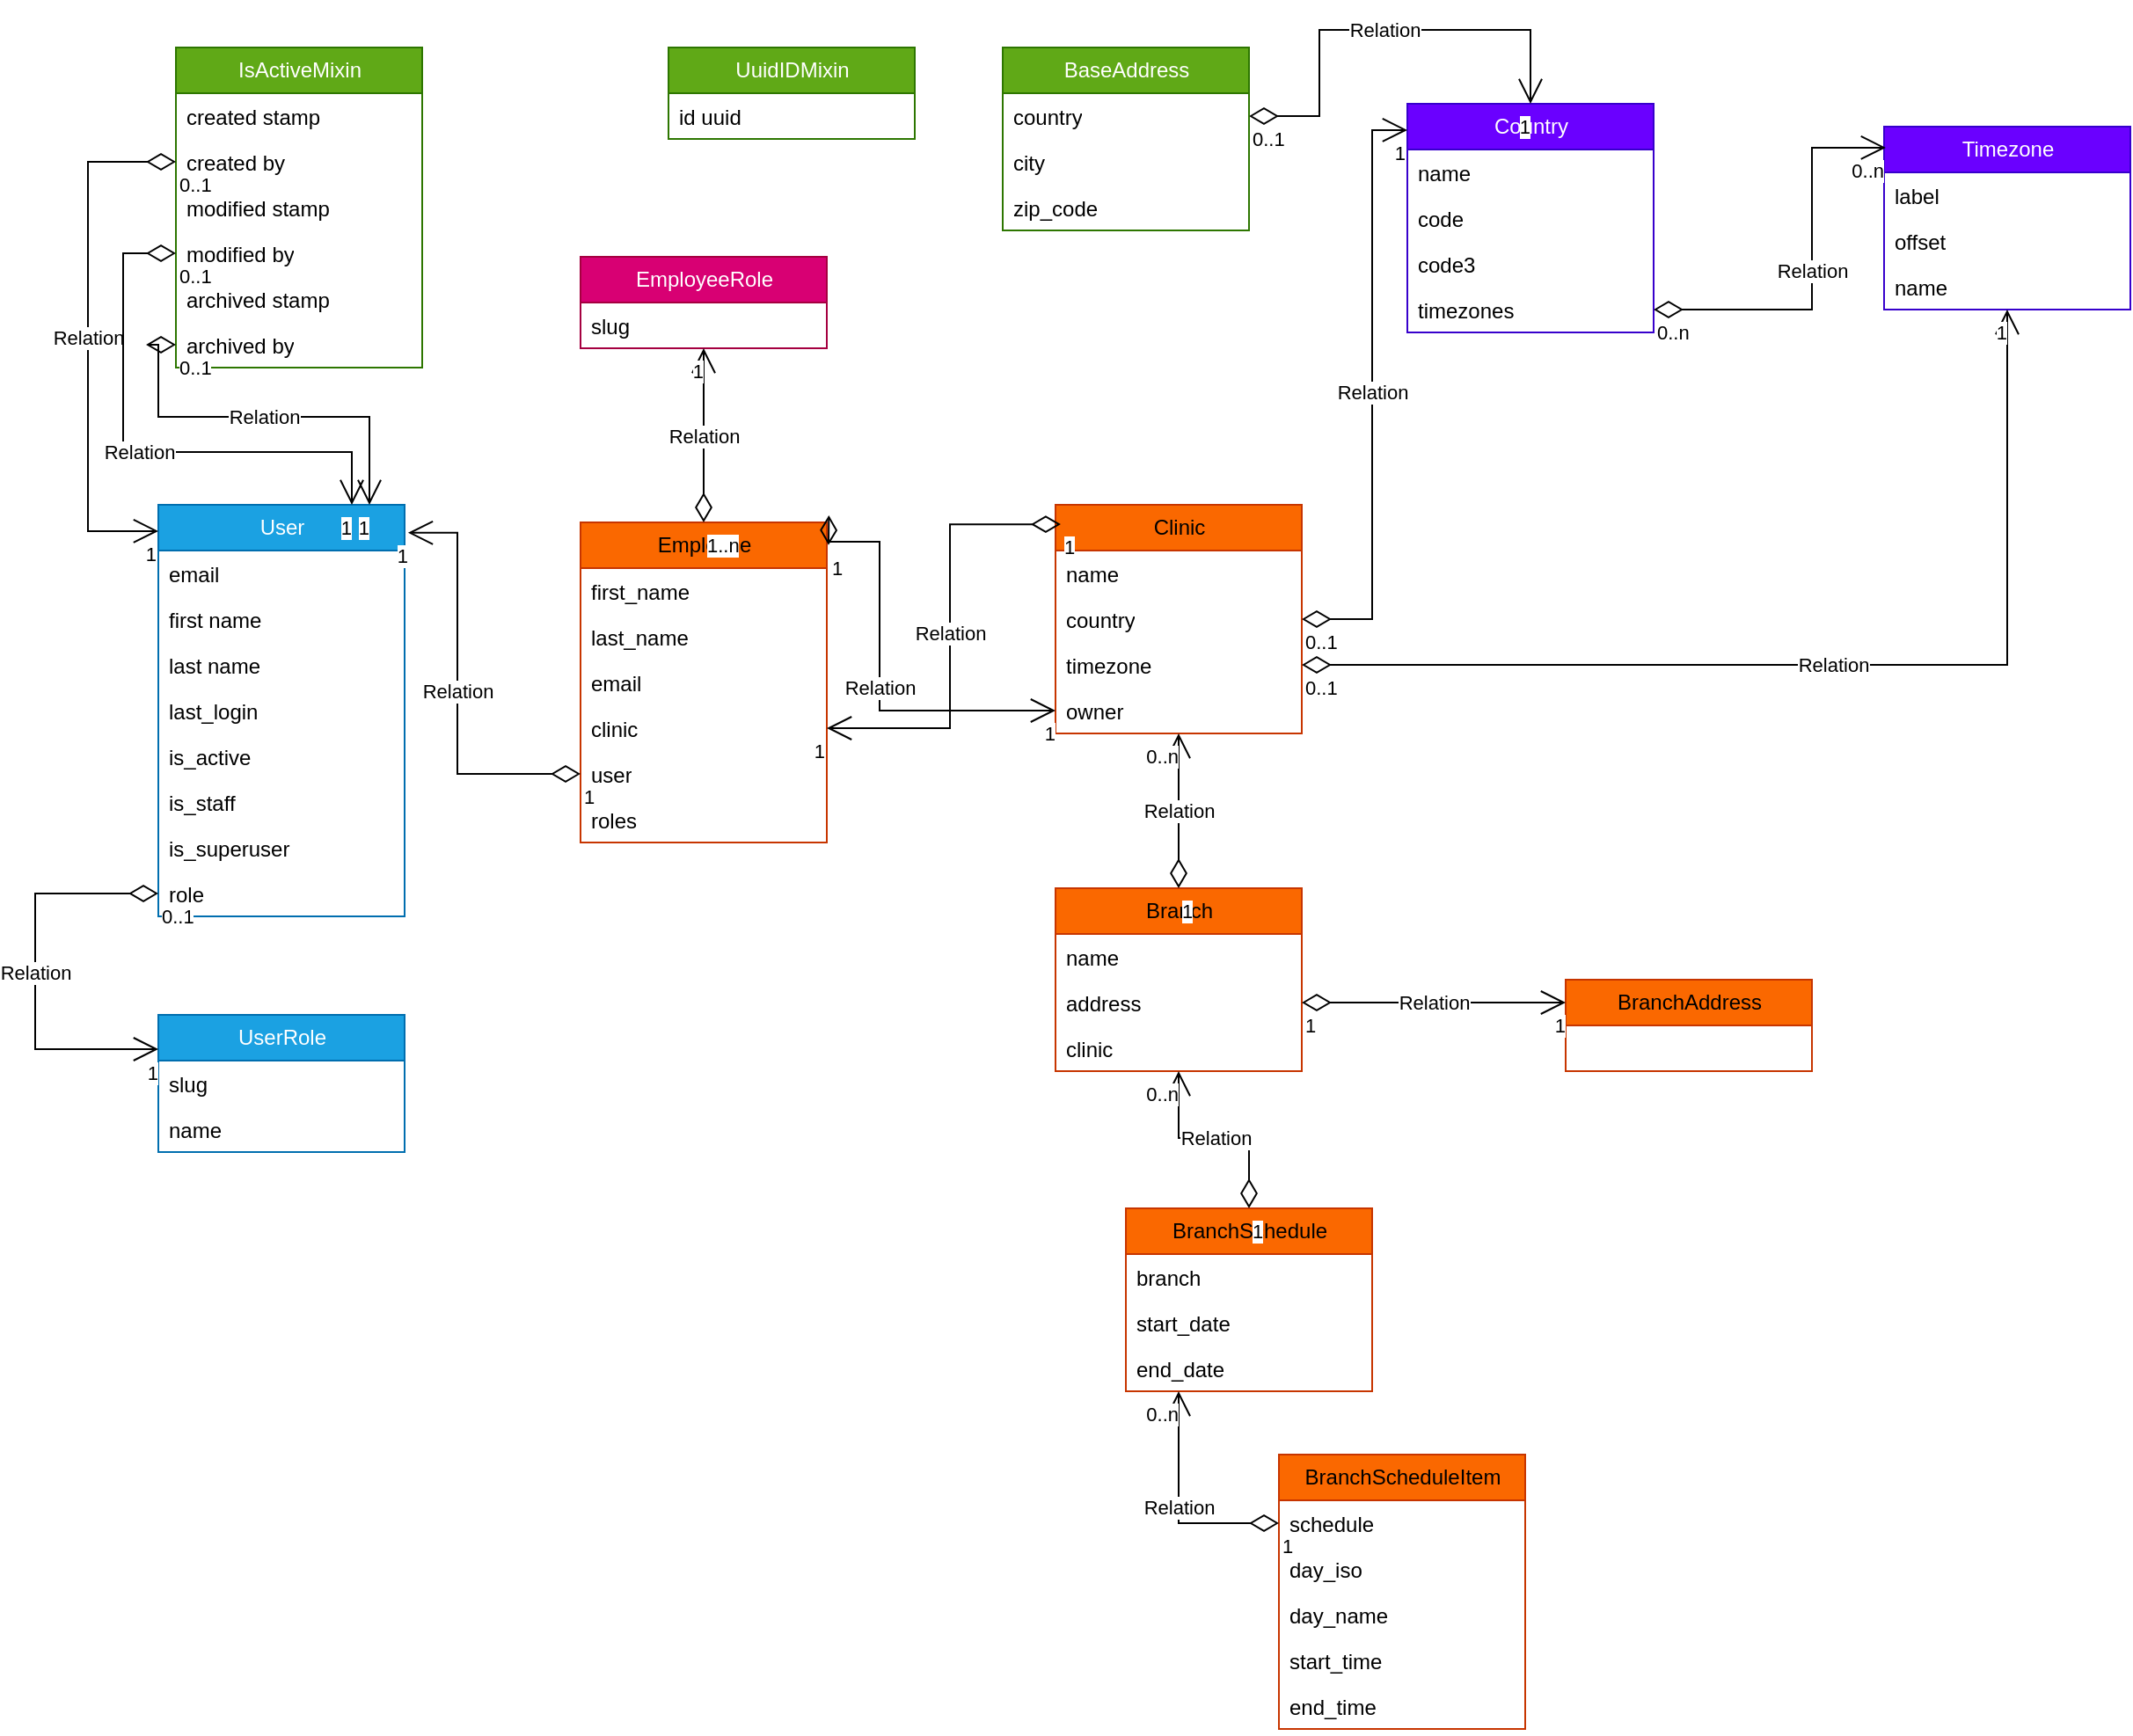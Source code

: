 <mxfile version="28.0.7">
  <diagram name="Page-1" id="6AssfcruLWCRRwNgs943">
    <mxGraphModel dx="1426" dy="761" grid="1" gridSize="10" guides="1" tooltips="1" connect="1" arrows="1" fold="1" page="1" pageScale="1" pageWidth="827" pageHeight="1169" math="0" shadow="0">
      <root>
        <mxCell id="0" />
        <mxCell id="1" parent="0" />
        <mxCell id="OecEfJYzLQX1Bd3YdA2C-1" value="IsActiveMixin" style="swimlane;fontStyle=0;childLayout=stackLayout;horizontal=1;startSize=26;horizontalStack=0;resizeParent=1;resizeParentMax=0;resizeLast=0;collapsible=1;marginBottom=0;html=1;fillColor=#60a917;fontColor=#ffffff;strokeColor=#2D7600;" vertex="1" parent="1">
          <mxGeometry x="200" y="440" width="140" height="182" as="geometry" />
        </mxCell>
        <mxCell id="OecEfJYzLQX1Bd3YdA2C-2" value="created stamp" style="text;strokeColor=none;fillColor=none;align=left;verticalAlign=top;spacingLeft=4;spacingRight=4;overflow=hidden;rotatable=0;points=[[0,0.5],[1,0.5]];portConstraint=eastwest;whiteSpace=wrap;html=1;" vertex="1" parent="OecEfJYzLQX1Bd3YdA2C-1">
          <mxGeometry y="26" width="140" height="26" as="geometry" />
        </mxCell>
        <mxCell id="OecEfJYzLQX1Bd3YdA2C-3" value="created by" style="text;strokeColor=none;fillColor=none;align=left;verticalAlign=top;spacingLeft=4;spacingRight=4;overflow=hidden;rotatable=0;points=[[0,0.5],[1,0.5]];portConstraint=eastwest;whiteSpace=wrap;html=1;" vertex="1" parent="OecEfJYzLQX1Bd3YdA2C-1">
          <mxGeometry y="52" width="140" height="26" as="geometry" />
        </mxCell>
        <mxCell id="OecEfJYzLQX1Bd3YdA2C-4" value="modified stamp" style="text;strokeColor=none;fillColor=none;align=left;verticalAlign=top;spacingLeft=4;spacingRight=4;overflow=hidden;rotatable=0;points=[[0,0.5],[1,0.5]];portConstraint=eastwest;whiteSpace=wrap;html=1;" vertex="1" parent="OecEfJYzLQX1Bd3YdA2C-1">
          <mxGeometry y="78" width="140" height="26" as="geometry" />
        </mxCell>
        <mxCell id="OecEfJYzLQX1Bd3YdA2C-5" value="modified by&lt;table&gt;&lt;tbody&gt;&lt;tr&gt;&lt;td&gt;&lt;br&gt;&lt;/td&gt;&lt;td&gt;&lt;br&gt;&lt;/td&gt;&lt;td&gt;&lt;br&gt;&lt;/td&gt;&lt;td&gt;&lt;br&gt;&lt;/td&gt;&lt;/tr&gt;&lt;tr&gt;&lt;td&gt;&lt;br&gt;&lt;/td&gt;&lt;td&gt;&lt;br&gt;&lt;/td&gt;&lt;td&gt;&lt;br&gt;&lt;/td&gt;&lt;td&gt;&lt;br&gt;&lt;/td&gt;&lt;/tr&gt;&lt;tr&gt;&lt;td&gt;&lt;br&gt;&lt;/td&gt;&lt;td&gt;&lt;br&gt;&lt;/td&gt;&lt;td&gt;&lt;br&gt;&lt;/td&gt;&lt;td&gt;&lt;br&gt;&lt;/td&gt;&lt;/tr&gt;&lt;/tbody&gt;&lt;/table&gt;" style="text;strokeColor=none;fillColor=none;align=left;verticalAlign=top;spacingLeft=4;spacingRight=4;overflow=hidden;rotatable=0;points=[[0,0.5],[1,0.5]];portConstraint=eastwest;whiteSpace=wrap;html=1;" vertex="1" parent="OecEfJYzLQX1Bd3YdA2C-1">
          <mxGeometry y="104" width="140" height="26" as="geometry" />
        </mxCell>
        <mxCell id="OecEfJYzLQX1Bd3YdA2C-6" value="archived&lt;span style=&quot;background-color: transparent; color: light-dark(rgb(0, 0, 0), rgb(255, 255, 255));&quot;&gt;&amp;nbsp;stamp&lt;/span&gt;" style="text;strokeColor=none;fillColor=none;align=left;verticalAlign=top;spacingLeft=4;spacingRight=4;overflow=hidden;rotatable=0;points=[[0,0.5],[1,0.5]];portConstraint=eastwest;whiteSpace=wrap;html=1;" vertex="1" parent="OecEfJYzLQX1Bd3YdA2C-1">
          <mxGeometry y="130" width="140" height="26" as="geometry" />
        </mxCell>
        <mxCell id="OecEfJYzLQX1Bd3YdA2C-7" value="archived by" style="text;strokeColor=none;fillColor=none;align=left;verticalAlign=top;spacingLeft=4;spacingRight=4;overflow=hidden;rotatable=0;points=[[0,0.5],[1,0.5]];portConstraint=eastwest;whiteSpace=wrap;html=1;" vertex="1" parent="OecEfJYzLQX1Bd3YdA2C-1">
          <mxGeometry y="156" width="140" height="26" as="geometry" />
        </mxCell>
        <mxCell id="OecEfJYzLQX1Bd3YdA2C-8" value="UuidIDMixin" style="swimlane;fontStyle=0;childLayout=stackLayout;horizontal=1;startSize=26;fillColor=#60a917;horizontalStack=0;resizeParent=1;resizeParentMax=0;resizeLast=0;collapsible=1;marginBottom=0;html=1;fontColor=#ffffff;strokeColor=#2D7600;" vertex="1" parent="1">
          <mxGeometry x="480" y="440" width="140" height="52" as="geometry" />
        </mxCell>
        <mxCell id="OecEfJYzLQX1Bd3YdA2C-9" value="id uuid" style="text;strokeColor=none;fillColor=none;align=left;verticalAlign=top;spacingLeft=4;spacingRight=4;overflow=hidden;rotatable=0;points=[[0,0.5],[1,0.5]];portConstraint=eastwest;whiteSpace=wrap;html=1;" vertex="1" parent="OecEfJYzLQX1Bd3YdA2C-8">
          <mxGeometry y="26" width="140" height="26" as="geometry" />
        </mxCell>
        <mxCell id="OecEfJYzLQX1Bd3YdA2C-10" value="User" style="swimlane;fontStyle=0;childLayout=stackLayout;horizontal=1;startSize=26;fillColor=#1ba1e2;horizontalStack=0;resizeParent=1;resizeParentMax=0;resizeLast=0;collapsible=1;marginBottom=0;html=1;fontColor=#ffffff;strokeColor=#006EAF;" vertex="1" parent="1">
          <mxGeometry x="190" y="700" width="140" height="234" as="geometry" />
        </mxCell>
        <mxCell id="OecEfJYzLQX1Bd3YdA2C-11" value="email" style="text;strokeColor=none;fillColor=none;align=left;verticalAlign=top;spacingLeft=4;spacingRight=4;overflow=hidden;rotatable=0;points=[[0,0.5],[1,0.5]];portConstraint=eastwest;whiteSpace=wrap;html=1;" vertex="1" parent="OecEfJYzLQX1Bd3YdA2C-10">
          <mxGeometry y="26" width="140" height="26" as="geometry" />
        </mxCell>
        <mxCell id="OecEfJYzLQX1Bd3YdA2C-12" value="first name" style="text;strokeColor=none;fillColor=none;align=left;verticalAlign=top;spacingLeft=4;spacingRight=4;overflow=hidden;rotatable=0;points=[[0,0.5],[1,0.5]];portConstraint=eastwest;whiteSpace=wrap;html=1;" vertex="1" parent="OecEfJYzLQX1Bd3YdA2C-10">
          <mxGeometry y="52" width="140" height="26" as="geometry" />
        </mxCell>
        <mxCell id="OecEfJYzLQX1Bd3YdA2C-13" value="last name" style="text;strokeColor=none;fillColor=none;align=left;verticalAlign=top;spacingLeft=4;spacingRight=4;overflow=hidden;rotatable=0;points=[[0,0.5],[1,0.5]];portConstraint=eastwest;whiteSpace=wrap;html=1;" vertex="1" parent="OecEfJYzLQX1Bd3YdA2C-10">
          <mxGeometry y="78" width="140" height="26" as="geometry" />
        </mxCell>
        <mxCell id="OecEfJYzLQX1Bd3YdA2C-14" value="last_login" style="text;strokeColor=none;fillColor=none;align=left;verticalAlign=top;spacingLeft=4;spacingRight=4;overflow=hidden;rotatable=0;points=[[0,0.5],[1,0.5]];portConstraint=eastwest;whiteSpace=wrap;html=1;" vertex="1" parent="OecEfJYzLQX1Bd3YdA2C-10">
          <mxGeometry y="104" width="140" height="26" as="geometry" />
        </mxCell>
        <mxCell id="OecEfJYzLQX1Bd3YdA2C-15" value="is_active" style="text;strokeColor=none;fillColor=none;align=left;verticalAlign=top;spacingLeft=4;spacingRight=4;overflow=hidden;rotatable=0;points=[[0,0.5],[1,0.5]];portConstraint=eastwest;whiteSpace=wrap;html=1;" vertex="1" parent="OecEfJYzLQX1Bd3YdA2C-10">
          <mxGeometry y="130" width="140" height="26" as="geometry" />
        </mxCell>
        <mxCell id="OecEfJYzLQX1Bd3YdA2C-16" value="is_staff" style="text;strokeColor=none;fillColor=none;align=left;verticalAlign=top;spacingLeft=4;spacingRight=4;overflow=hidden;rotatable=0;points=[[0,0.5],[1,0.5]];portConstraint=eastwest;whiteSpace=wrap;html=1;" vertex="1" parent="OecEfJYzLQX1Bd3YdA2C-10">
          <mxGeometry y="156" width="140" height="26" as="geometry" />
        </mxCell>
        <mxCell id="OecEfJYzLQX1Bd3YdA2C-17" value="is_superuser" style="text;strokeColor=none;fillColor=none;align=left;verticalAlign=top;spacingLeft=4;spacingRight=4;overflow=hidden;rotatable=0;points=[[0,0.5],[1,0.5]];portConstraint=eastwest;whiteSpace=wrap;html=1;" vertex="1" parent="OecEfJYzLQX1Bd3YdA2C-10">
          <mxGeometry y="182" width="140" height="26" as="geometry" />
        </mxCell>
        <mxCell id="OecEfJYzLQX1Bd3YdA2C-18" value="role" style="text;strokeColor=none;fillColor=none;align=left;verticalAlign=top;spacingLeft=4;spacingRight=4;overflow=hidden;rotatable=0;points=[[0,0.5],[1,0.5]];portConstraint=eastwest;whiteSpace=wrap;html=1;" vertex="1" parent="OecEfJYzLQX1Bd3YdA2C-10">
          <mxGeometry y="208" width="140" height="26" as="geometry" />
        </mxCell>
        <mxCell id="OecEfJYzLQX1Bd3YdA2C-19" value="UserRole" style="swimlane;fontStyle=0;childLayout=stackLayout;horizontal=1;startSize=26;fillColor=#1ba1e2;horizontalStack=0;resizeParent=1;resizeParentMax=0;resizeLast=0;collapsible=1;marginBottom=0;html=1;fontColor=#ffffff;strokeColor=#006EAF;" vertex="1" parent="1">
          <mxGeometry x="190" y="990" width="140" height="78" as="geometry" />
        </mxCell>
        <mxCell id="OecEfJYzLQX1Bd3YdA2C-20" value="slug" style="text;strokeColor=none;fillColor=none;align=left;verticalAlign=top;spacingLeft=4;spacingRight=4;overflow=hidden;rotatable=0;points=[[0,0.5],[1,0.5]];portConstraint=eastwest;whiteSpace=wrap;html=1;" vertex="1" parent="OecEfJYzLQX1Bd3YdA2C-19">
          <mxGeometry y="26" width="140" height="26" as="geometry" />
        </mxCell>
        <mxCell id="OecEfJYzLQX1Bd3YdA2C-21" value="name" style="text;strokeColor=none;fillColor=none;align=left;verticalAlign=top;spacingLeft=4;spacingRight=4;overflow=hidden;rotatable=0;points=[[0,0.5],[1,0.5]];portConstraint=eastwest;whiteSpace=wrap;html=1;" vertex="1" parent="OecEfJYzLQX1Bd3YdA2C-19">
          <mxGeometry y="52" width="140" height="26" as="geometry" />
        </mxCell>
        <mxCell id="OecEfJYzLQX1Bd3YdA2C-22" value="Relation" style="endArrow=open;html=1;endSize=12;startArrow=diamondThin;startSize=14;startFill=0;edgeStyle=orthogonalEdgeStyle;rounded=0;entryX=0;entryY=0.25;entryDx=0;entryDy=0;" edge="1" parent="1" target="OecEfJYzLQX1Bd3YdA2C-19">
          <mxGeometry relative="1" as="geometry">
            <mxPoint x="190" y="921" as="sourcePoint" />
            <mxPoint x="600" y="758.5" as="targetPoint" />
            <Array as="points">
              <mxPoint x="120" y="921" />
              <mxPoint x="120" y="1010" />
            </Array>
          </mxGeometry>
        </mxCell>
        <mxCell id="OecEfJYzLQX1Bd3YdA2C-23" value="0..1" style="edgeLabel;resizable=0;html=1;align=left;verticalAlign=top;" connectable="0" vertex="1" parent="OecEfJYzLQX1Bd3YdA2C-22">
          <mxGeometry x="-1" relative="1" as="geometry" />
        </mxCell>
        <mxCell id="OecEfJYzLQX1Bd3YdA2C-24" value="1" style="edgeLabel;resizable=0;html=1;align=right;verticalAlign=top;" connectable="0" vertex="1" parent="OecEfJYzLQX1Bd3YdA2C-22">
          <mxGeometry x="1" relative="1" as="geometry" />
        </mxCell>
        <mxCell id="OecEfJYzLQX1Bd3YdA2C-25" value="Relation" style="endArrow=open;html=1;endSize=12;startArrow=diamondThin;startSize=14;startFill=0;edgeStyle=orthogonalEdgeStyle;rounded=0;exitX=0;exitY=0.5;exitDx=0;exitDy=0;entryX=0;entryY=0.064;entryDx=0;entryDy=0;entryPerimeter=0;" edge="1" parent="1" source="OecEfJYzLQX1Bd3YdA2C-3" target="OecEfJYzLQX1Bd3YdA2C-10">
          <mxGeometry relative="1" as="geometry">
            <mxPoint x="280" y="770" as="sourcePoint" />
            <mxPoint x="440" y="770" as="targetPoint" />
            <Array as="points">
              <mxPoint x="150" y="505" />
              <mxPoint x="150" y="715" />
            </Array>
          </mxGeometry>
        </mxCell>
        <mxCell id="OecEfJYzLQX1Bd3YdA2C-26" value="0..1" style="edgeLabel;resizable=0;html=1;align=left;verticalAlign=top;" connectable="0" vertex="1" parent="OecEfJYzLQX1Bd3YdA2C-25">
          <mxGeometry x="-1" relative="1" as="geometry" />
        </mxCell>
        <mxCell id="OecEfJYzLQX1Bd3YdA2C-27" value="1" style="edgeLabel;resizable=0;html=1;align=right;verticalAlign=top;" connectable="0" vertex="1" parent="OecEfJYzLQX1Bd3YdA2C-25">
          <mxGeometry x="1" relative="1" as="geometry" />
        </mxCell>
        <mxCell id="OecEfJYzLQX1Bd3YdA2C-28" value="Relation" style="endArrow=open;html=1;endSize=12;startArrow=diamondThin;startSize=14;startFill=0;edgeStyle=orthogonalEdgeStyle;rounded=0;strokeColor=default;align=center;verticalAlign=middle;fontFamily=Helvetica;fontSize=11;fontColor=default;labelBackgroundColor=default;exitX=0;exitY=0.5;exitDx=0;exitDy=0;" edge="1" parent="1" source="OecEfJYzLQX1Bd3YdA2C-5" target="OecEfJYzLQX1Bd3YdA2C-10">
          <mxGeometry relative="1" as="geometry">
            <mxPoint x="280" y="770" as="sourcePoint" />
            <mxPoint x="440" y="770" as="targetPoint" />
            <Array as="points">
              <mxPoint x="170" y="557" />
              <mxPoint x="170" y="670" />
              <mxPoint x="300" y="670" />
            </Array>
          </mxGeometry>
        </mxCell>
        <mxCell id="OecEfJYzLQX1Bd3YdA2C-29" value="0..1" style="edgeLabel;resizable=0;html=1;align=left;verticalAlign=top;fontFamily=Helvetica;fontSize=11;fontColor=default;labelBackgroundColor=default;" connectable="0" vertex="1" parent="OecEfJYzLQX1Bd3YdA2C-28">
          <mxGeometry x="-1" relative="1" as="geometry" />
        </mxCell>
        <mxCell id="OecEfJYzLQX1Bd3YdA2C-30" value="1" style="edgeLabel;resizable=0;html=1;align=right;verticalAlign=top;fontFamily=Helvetica;fontSize=11;fontColor=default;labelBackgroundColor=default;" connectable="0" vertex="1" parent="OecEfJYzLQX1Bd3YdA2C-28">
          <mxGeometry x="1" relative="1" as="geometry" />
        </mxCell>
        <mxCell id="OecEfJYzLQX1Bd3YdA2C-31" value="Relation" style="endArrow=open;html=1;endSize=12;startArrow=diamondThin;startSize=14;startFill=0;edgeStyle=orthogonalEdgeStyle;rounded=0;strokeColor=default;align=center;verticalAlign=middle;fontFamily=Helvetica;fontSize=11;fontColor=default;labelBackgroundColor=default;exitX=0;exitY=0.5;exitDx=0;exitDy=0;" edge="1" parent="1" source="OecEfJYzLQX1Bd3YdA2C-7">
          <mxGeometry relative="1" as="geometry">
            <mxPoint x="400" y="650" as="sourcePoint" />
            <mxPoint x="310" y="700" as="targetPoint" />
            <Array as="points">
              <mxPoint x="190" y="609" />
              <mxPoint x="190" y="650" />
              <mxPoint x="310" y="650" />
            </Array>
          </mxGeometry>
        </mxCell>
        <mxCell id="OecEfJYzLQX1Bd3YdA2C-32" value="0..1" style="edgeLabel;resizable=0;html=1;align=left;verticalAlign=top;fontFamily=Helvetica;fontSize=11;fontColor=default;labelBackgroundColor=default;" connectable="0" vertex="1" parent="OecEfJYzLQX1Bd3YdA2C-31">
          <mxGeometry x="-1" relative="1" as="geometry" />
        </mxCell>
        <mxCell id="OecEfJYzLQX1Bd3YdA2C-33" value="1" style="edgeLabel;resizable=0;html=1;align=right;verticalAlign=top;fontFamily=Helvetica;fontSize=11;fontColor=default;labelBackgroundColor=default;" connectable="0" vertex="1" parent="OecEfJYzLQX1Bd3YdA2C-31">
          <mxGeometry x="1" relative="1" as="geometry" />
        </mxCell>
        <mxCell id="OecEfJYzLQX1Bd3YdA2C-34" value="Clinic" style="swimlane;fontStyle=0;childLayout=stackLayout;horizontal=1;startSize=26;fillColor=#fa6800;horizontalStack=0;resizeParent=1;resizeParentMax=0;resizeLast=0;collapsible=1;marginBottom=0;html=1;fontColor=#000000;strokeColor=#C73500;" vertex="1" parent="1">
          <mxGeometry x="700" y="700" width="140" height="130" as="geometry" />
        </mxCell>
        <mxCell id="OecEfJYzLQX1Bd3YdA2C-35" value="name" style="text;strokeColor=none;fillColor=none;align=left;verticalAlign=top;spacingLeft=4;spacingRight=4;overflow=hidden;rotatable=0;points=[[0,0.5],[1,0.5]];portConstraint=eastwest;whiteSpace=wrap;html=1;" vertex="1" parent="OecEfJYzLQX1Bd3YdA2C-34">
          <mxGeometry y="26" width="140" height="26" as="geometry" />
        </mxCell>
        <mxCell id="OecEfJYzLQX1Bd3YdA2C-36" value="country" style="text;strokeColor=none;fillColor=none;align=left;verticalAlign=top;spacingLeft=4;spacingRight=4;overflow=hidden;rotatable=0;points=[[0,0.5],[1,0.5]];portConstraint=eastwest;whiteSpace=wrap;html=1;" vertex="1" parent="OecEfJYzLQX1Bd3YdA2C-34">
          <mxGeometry y="52" width="140" height="26" as="geometry" />
        </mxCell>
        <mxCell id="OecEfJYzLQX1Bd3YdA2C-37" value="timezone" style="text;strokeColor=none;fillColor=none;align=left;verticalAlign=top;spacingLeft=4;spacingRight=4;overflow=hidden;rotatable=0;points=[[0,0.5],[1,0.5]];portConstraint=eastwest;whiteSpace=wrap;html=1;" vertex="1" parent="OecEfJYzLQX1Bd3YdA2C-34">
          <mxGeometry y="78" width="140" height="26" as="geometry" />
        </mxCell>
        <mxCell id="OecEfJYzLQX1Bd3YdA2C-38" value="owner" style="text;strokeColor=none;fillColor=none;align=left;verticalAlign=top;spacingLeft=4;spacingRight=4;overflow=hidden;rotatable=0;points=[[0,0.5],[1,0.5]];portConstraint=eastwest;whiteSpace=wrap;html=1;" vertex="1" parent="OecEfJYzLQX1Bd3YdA2C-34">
          <mxGeometry y="104" width="140" height="26" as="geometry" />
        </mxCell>
        <mxCell id="OecEfJYzLQX1Bd3YdA2C-40" value="Employee" style="swimlane;fontStyle=0;childLayout=stackLayout;horizontal=1;startSize=26;fillColor=#fa6800;horizontalStack=0;resizeParent=1;resizeParentMax=0;resizeLast=0;collapsible=1;marginBottom=0;html=1;fontColor=#000000;strokeColor=#C73500;" vertex="1" parent="1">
          <mxGeometry x="430" y="710" width="140" height="182" as="geometry" />
        </mxCell>
        <mxCell id="OecEfJYzLQX1Bd3YdA2C-41" value="first_name" style="text;strokeColor=none;fillColor=none;align=left;verticalAlign=top;spacingLeft=4;spacingRight=4;overflow=hidden;rotatable=0;points=[[0,0.5],[1,0.5]];portConstraint=eastwest;whiteSpace=wrap;html=1;" vertex="1" parent="OecEfJYzLQX1Bd3YdA2C-40">
          <mxGeometry y="26" width="140" height="26" as="geometry" />
        </mxCell>
        <mxCell id="OecEfJYzLQX1Bd3YdA2C-42" value="last_name" style="text;strokeColor=none;fillColor=none;align=left;verticalAlign=top;spacingLeft=4;spacingRight=4;overflow=hidden;rotatable=0;points=[[0,0.5],[1,0.5]];portConstraint=eastwest;whiteSpace=wrap;html=1;" vertex="1" parent="OecEfJYzLQX1Bd3YdA2C-40">
          <mxGeometry y="52" width="140" height="26" as="geometry" />
        </mxCell>
        <mxCell id="OecEfJYzLQX1Bd3YdA2C-43" value="email" style="text;strokeColor=none;fillColor=none;align=left;verticalAlign=top;spacingLeft=4;spacingRight=4;overflow=hidden;rotatable=0;points=[[0,0.5],[1,0.5]];portConstraint=eastwest;whiteSpace=wrap;html=1;" vertex="1" parent="OecEfJYzLQX1Bd3YdA2C-40">
          <mxGeometry y="78" width="140" height="26" as="geometry" />
        </mxCell>
        <mxCell id="OecEfJYzLQX1Bd3YdA2C-44" value="clinic" style="text;strokeColor=none;fillColor=none;align=left;verticalAlign=top;spacingLeft=4;spacingRight=4;overflow=hidden;rotatable=0;points=[[0,0.5],[1,0.5]];portConstraint=eastwest;whiteSpace=wrap;html=1;" vertex="1" parent="OecEfJYzLQX1Bd3YdA2C-40">
          <mxGeometry y="104" width="140" height="26" as="geometry" />
        </mxCell>
        <mxCell id="OecEfJYzLQX1Bd3YdA2C-45" value="user" style="text;strokeColor=none;fillColor=none;align=left;verticalAlign=top;spacingLeft=4;spacingRight=4;overflow=hidden;rotatable=0;points=[[0,0.5],[1,0.5]];portConstraint=eastwest;whiteSpace=wrap;html=1;" vertex="1" parent="OecEfJYzLQX1Bd3YdA2C-40">
          <mxGeometry y="130" width="140" height="26" as="geometry" />
        </mxCell>
        <mxCell id="OecEfJYzLQX1Bd3YdA2C-81" value="roles" style="text;strokeColor=none;fillColor=none;align=left;verticalAlign=top;spacingLeft=4;spacingRight=4;overflow=hidden;rotatable=0;points=[[0,0.5],[1,0.5]];portConstraint=eastwest;whiteSpace=wrap;html=1;" vertex="1" parent="OecEfJYzLQX1Bd3YdA2C-40">
          <mxGeometry y="156" width="140" height="26" as="geometry" />
        </mxCell>
        <mxCell id="OecEfJYzLQX1Bd3YdA2C-46" value="Relation" style="endArrow=open;html=1;endSize=12;startArrow=diamondThin;startSize=14;startFill=0;edgeStyle=orthogonalEdgeStyle;rounded=0;entryX=1.014;entryY=0.068;entryDx=0;entryDy=0;exitX=0;exitY=0.5;exitDx=0;exitDy=0;entryPerimeter=0;" edge="1" parent="1" source="OecEfJYzLQX1Bd3YdA2C-45" target="OecEfJYzLQX1Bd3YdA2C-10">
          <mxGeometry relative="1" as="geometry">
            <mxPoint x="540" y="870" as="sourcePoint" />
            <mxPoint x="540" y="959" as="targetPoint" />
            <Array as="points">
              <mxPoint x="360" y="853" />
              <mxPoint x="360" y="716" />
            </Array>
          </mxGeometry>
        </mxCell>
        <mxCell id="OecEfJYzLQX1Bd3YdA2C-47" value="1" style="edgeLabel;resizable=0;html=1;align=left;verticalAlign=top;" connectable="0" vertex="1" parent="OecEfJYzLQX1Bd3YdA2C-46">
          <mxGeometry x="-1" relative="1" as="geometry" />
        </mxCell>
        <mxCell id="OecEfJYzLQX1Bd3YdA2C-48" value="1" style="edgeLabel;resizable=0;html=1;align=right;verticalAlign=top;" connectable="0" vertex="1" parent="OecEfJYzLQX1Bd3YdA2C-46">
          <mxGeometry x="1" relative="1" as="geometry" />
        </mxCell>
        <mxCell id="OecEfJYzLQX1Bd3YdA2C-49" value="Relation" style="endArrow=open;html=1;endSize=12;startArrow=diamondThin;startSize=14;startFill=0;edgeStyle=orthogonalEdgeStyle;rounded=0;entryX=1;entryY=0.5;entryDx=0;entryDy=0;exitX=0.021;exitY=0.085;exitDx=0;exitDy=0;exitPerimeter=0;" edge="1" parent="1" source="OecEfJYzLQX1Bd3YdA2C-34" target="OecEfJYzLQX1Bd3YdA2C-44">
          <mxGeometry relative="1" as="geometry">
            <mxPoint x="558" y="1087" as="sourcePoint" />
            <mxPoint x="460" y="950" as="targetPoint" />
            <Array as="points">
              <mxPoint x="640" y="711" />
              <mxPoint x="640" y="827" />
            </Array>
          </mxGeometry>
        </mxCell>
        <mxCell id="OecEfJYzLQX1Bd3YdA2C-50" value="1" style="edgeLabel;resizable=0;html=1;align=left;verticalAlign=top;" connectable="0" vertex="1" parent="OecEfJYzLQX1Bd3YdA2C-49">
          <mxGeometry x="-1" relative="1" as="geometry" />
        </mxCell>
        <mxCell id="OecEfJYzLQX1Bd3YdA2C-51" value="1" style="edgeLabel;resizable=0;html=1;align=right;verticalAlign=top;" connectable="0" vertex="1" parent="OecEfJYzLQX1Bd3YdA2C-49">
          <mxGeometry x="1" relative="1" as="geometry" />
        </mxCell>
        <mxCell id="OecEfJYzLQX1Bd3YdA2C-52" value="Relation" style="endArrow=open;html=1;endSize=12;startArrow=diamondThin;startSize=14;startFill=0;edgeStyle=orthogonalEdgeStyle;rounded=0;entryX=0;entryY=0.5;entryDx=0;entryDy=0;exitX=1.007;exitY=0.071;exitDx=0;exitDy=0;exitPerimeter=0;" edge="1" parent="1" source="OecEfJYzLQX1Bd3YdA2C-40" target="OecEfJYzLQX1Bd3YdA2C-38">
          <mxGeometry relative="1" as="geometry">
            <mxPoint x="733" y="920" as="sourcePoint" />
            <mxPoint x="640" y="1036" as="targetPoint" />
            <Array as="points">
              <mxPoint x="600" y="721" />
              <mxPoint x="600" y="817" />
            </Array>
          </mxGeometry>
        </mxCell>
        <mxCell id="OecEfJYzLQX1Bd3YdA2C-53" value="1" style="edgeLabel;resizable=0;html=1;align=left;verticalAlign=top;" connectable="0" vertex="1" parent="OecEfJYzLQX1Bd3YdA2C-52">
          <mxGeometry x="-1" relative="1" as="geometry" />
        </mxCell>
        <mxCell id="OecEfJYzLQX1Bd3YdA2C-54" value="1" style="edgeLabel;resizable=0;html=1;align=right;verticalAlign=top;" connectable="0" vertex="1" parent="OecEfJYzLQX1Bd3YdA2C-52">
          <mxGeometry x="1" relative="1" as="geometry" />
        </mxCell>
        <mxCell id="OecEfJYzLQX1Bd3YdA2C-55" value="Country" style="swimlane;fontStyle=0;childLayout=stackLayout;horizontal=1;startSize=26;fillColor=#6a00ff;horizontalStack=0;resizeParent=1;resizeParentMax=0;resizeLast=0;collapsible=1;marginBottom=0;html=1;fontColor=#ffffff;strokeColor=#3700CC;" vertex="1" parent="1">
          <mxGeometry x="900" y="472" width="140" height="130" as="geometry" />
        </mxCell>
        <mxCell id="OecEfJYzLQX1Bd3YdA2C-56" value="name" style="text;strokeColor=none;fillColor=none;align=left;verticalAlign=top;spacingLeft=4;spacingRight=4;overflow=hidden;rotatable=0;points=[[0,0.5],[1,0.5]];portConstraint=eastwest;whiteSpace=wrap;html=1;" vertex="1" parent="OecEfJYzLQX1Bd3YdA2C-55">
          <mxGeometry y="26" width="140" height="26" as="geometry" />
        </mxCell>
        <mxCell id="OecEfJYzLQX1Bd3YdA2C-57" value="code" style="text;strokeColor=none;fillColor=none;align=left;verticalAlign=top;spacingLeft=4;spacingRight=4;overflow=hidden;rotatable=0;points=[[0,0.5],[1,0.5]];portConstraint=eastwest;whiteSpace=wrap;html=1;" vertex="1" parent="OecEfJYzLQX1Bd3YdA2C-55">
          <mxGeometry y="52" width="140" height="26" as="geometry" />
        </mxCell>
        <mxCell id="OecEfJYzLQX1Bd3YdA2C-58" value="code3" style="text;strokeColor=none;fillColor=none;align=left;verticalAlign=top;spacingLeft=4;spacingRight=4;overflow=hidden;rotatable=0;points=[[0,0.5],[1,0.5]];portConstraint=eastwest;whiteSpace=wrap;html=1;" vertex="1" parent="OecEfJYzLQX1Bd3YdA2C-55">
          <mxGeometry y="78" width="140" height="26" as="geometry" />
        </mxCell>
        <mxCell id="OecEfJYzLQX1Bd3YdA2C-59" value="timezones" style="text;strokeColor=none;fillColor=none;align=left;verticalAlign=top;spacingLeft=4;spacingRight=4;overflow=hidden;rotatable=0;points=[[0,0.5],[1,0.5]];portConstraint=eastwest;whiteSpace=wrap;html=1;" vertex="1" parent="OecEfJYzLQX1Bd3YdA2C-55">
          <mxGeometry y="104" width="140" height="26" as="geometry" />
        </mxCell>
        <mxCell id="OecEfJYzLQX1Bd3YdA2C-61" value="Timezone" style="swimlane;fontStyle=0;childLayout=stackLayout;horizontal=1;startSize=26;fillColor=#6a00ff;horizontalStack=0;resizeParent=1;resizeParentMax=0;resizeLast=0;collapsible=1;marginBottom=0;html=1;fontColor=#ffffff;strokeColor=#3700CC;" vertex="1" parent="1">
          <mxGeometry x="1171" y="485" width="140" height="104" as="geometry" />
        </mxCell>
        <mxCell id="OecEfJYzLQX1Bd3YdA2C-62" value="label" style="text;strokeColor=none;fillColor=none;align=left;verticalAlign=top;spacingLeft=4;spacingRight=4;overflow=hidden;rotatable=0;points=[[0,0.5],[1,0.5]];portConstraint=eastwest;whiteSpace=wrap;html=1;" vertex="1" parent="OecEfJYzLQX1Bd3YdA2C-61">
          <mxGeometry y="26" width="140" height="26" as="geometry" />
        </mxCell>
        <mxCell id="OecEfJYzLQX1Bd3YdA2C-63" value="offset" style="text;strokeColor=none;fillColor=none;align=left;verticalAlign=top;spacingLeft=4;spacingRight=4;overflow=hidden;rotatable=0;points=[[0,0.5],[1,0.5]];portConstraint=eastwest;whiteSpace=wrap;html=1;" vertex="1" parent="OecEfJYzLQX1Bd3YdA2C-61">
          <mxGeometry y="52" width="140" height="26" as="geometry" />
        </mxCell>
        <mxCell id="OecEfJYzLQX1Bd3YdA2C-64" value="name" style="text;strokeColor=none;fillColor=none;align=left;verticalAlign=top;spacingLeft=4;spacingRight=4;overflow=hidden;rotatable=0;points=[[0,0.5],[1,0.5]];portConstraint=eastwest;whiteSpace=wrap;html=1;" vertex="1" parent="OecEfJYzLQX1Bd3YdA2C-61">
          <mxGeometry y="78" width="140" height="26" as="geometry" />
        </mxCell>
        <mxCell id="OecEfJYzLQX1Bd3YdA2C-66" value="Relation" style="endArrow=open;html=1;endSize=12;startArrow=diamondThin;startSize=14;startFill=0;edgeStyle=orthogonalEdgeStyle;rounded=0;strokeColor=default;align=center;verticalAlign=middle;fontFamily=Helvetica;fontSize=11;fontColor=default;labelBackgroundColor=default;exitX=1;exitY=0.5;exitDx=0;exitDy=0;entryX=0.007;entryY=0.115;entryDx=0;entryDy=0;entryPerimeter=0;" edge="1" parent="1" source="OecEfJYzLQX1Bd3YdA2C-59" target="OecEfJYzLQX1Bd3YdA2C-61">
          <mxGeometry relative="1" as="geometry">
            <mxPoint x="1080" y="650" as="sourcePoint" />
            <mxPoint x="1180" y="793" as="targetPoint" />
            <Array as="points">
              <mxPoint x="1130" y="589" />
              <mxPoint x="1130" y="497" />
            </Array>
          </mxGeometry>
        </mxCell>
        <mxCell id="OecEfJYzLQX1Bd3YdA2C-67" value="0..n" style="edgeLabel;resizable=0;html=1;align=left;verticalAlign=top;fontFamily=Helvetica;fontSize=11;fontColor=default;labelBackgroundColor=default;" connectable="0" vertex="1" parent="OecEfJYzLQX1Bd3YdA2C-66">
          <mxGeometry x="-1" relative="1" as="geometry" />
        </mxCell>
        <mxCell id="OecEfJYzLQX1Bd3YdA2C-68" value="0..n" style="edgeLabel;resizable=0;html=1;align=right;verticalAlign=top;fontFamily=Helvetica;fontSize=11;fontColor=default;labelBackgroundColor=default;" connectable="0" vertex="1" parent="OecEfJYzLQX1Bd3YdA2C-66">
          <mxGeometry x="1" relative="1" as="geometry" />
        </mxCell>
        <mxCell id="OecEfJYzLQX1Bd3YdA2C-69" value="Relation" style="endArrow=open;html=1;endSize=12;startArrow=diamondThin;startSize=14;startFill=0;edgeStyle=orthogonalEdgeStyle;rounded=0;strokeColor=default;align=center;verticalAlign=middle;fontFamily=Helvetica;fontSize=11;fontColor=default;labelBackgroundColor=default;exitX=1;exitY=0.5;exitDx=0;exitDy=0;entryX=0;entryY=0.115;entryDx=0;entryDy=0;entryPerimeter=0;" edge="1" parent="1" source="OecEfJYzLQX1Bd3YdA2C-36" target="OecEfJYzLQX1Bd3YdA2C-55">
          <mxGeometry relative="1" as="geometry">
            <mxPoint x="1060" y="740" as="sourcePoint" />
            <mxPoint x="1160" y="883" as="targetPoint" />
            <Array as="points">
              <mxPoint x="880" y="765" />
              <mxPoint x="880" y="487" />
            </Array>
          </mxGeometry>
        </mxCell>
        <mxCell id="OecEfJYzLQX1Bd3YdA2C-70" value="0..1" style="edgeLabel;resizable=0;html=1;align=left;verticalAlign=top;fontFamily=Helvetica;fontSize=11;fontColor=default;labelBackgroundColor=default;" connectable="0" vertex="1" parent="OecEfJYzLQX1Bd3YdA2C-69">
          <mxGeometry x="-1" relative="1" as="geometry" />
        </mxCell>
        <mxCell id="OecEfJYzLQX1Bd3YdA2C-71" value="1" style="edgeLabel;resizable=0;html=1;align=right;verticalAlign=top;fontFamily=Helvetica;fontSize=11;fontColor=default;labelBackgroundColor=default;" connectable="0" vertex="1" parent="OecEfJYzLQX1Bd3YdA2C-69">
          <mxGeometry x="1" relative="1" as="geometry" />
        </mxCell>
        <mxCell id="OecEfJYzLQX1Bd3YdA2C-72" value="Relation" style="endArrow=open;html=1;endSize=12;startArrow=diamondThin;startSize=14;startFill=0;edgeStyle=orthogonalEdgeStyle;rounded=0;strokeColor=default;align=center;verticalAlign=middle;fontFamily=Helvetica;fontSize=11;fontColor=default;labelBackgroundColor=default;exitX=1;exitY=0.5;exitDx=0;exitDy=0;" edge="1" parent="1" source="OecEfJYzLQX1Bd3YdA2C-37" target="OecEfJYzLQX1Bd3YdA2C-61">
          <mxGeometry relative="1" as="geometry">
            <mxPoint x="1010" y="998" as="sourcePoint" />
            <mxPoint x="1070" y="720" as="targetPoint" />
            <Array as="points">
              <mxPoint x="1241" y="791" />
              <mxPoint x="1241" y="790" />
            </Array>
          </mxGeometry>
        </mxCell>
        <mxCell id="OecEfJYzLQX1Bd3YdA2C-73" value="0..1" style="edgeLabel;resizable=0;html=1;align=left;verticalAlign=top;fontFamily=Helvetica;fontSize=11;fontColor=default;labelBackgroundColor=default;" connectable="0" vertex="1" parent="OecEfJYzLQX1Bd3YdA2C-72">
          <mxGeometry x="-1" relative="1" as="geometry" />
        </mxCell>
        <mxCell id="OecEfJYzLQX1Bd3YdA2C-74" value="1" style="edgeLabel;resizable=0;html=1;align=right;verticalAlign=top;fontFamily=Helvetica;fontSize=11;fontColor=default;labelBackgroundColor=default;" connectable="0" vertex="1" parent="OecEfJYzLQX1Bd3YdA2C-72">
          <mxGeometry x="1" relative="1" as="geometry" />
        </mxCell>
        <mxCell id="OecEfJYzLQX1Bd3YdA2C-75" value="EmployeeRole" style="swimlane;fontStyle=0;childLayout=stackLayout;horizontal=1;startSize=26;fillColor=#d80073;horizontalStack=0;resizeParent=1;resizeParentMax=0;resizeLast=0;collapsible=1;marginBottom=0;html=1;fontColor=#ffffff;strokeColor=#A50040;" vertex="1" parent="1">
          <mxGeometry x="430" y="559" width="140" height="52" as="geometry" />
        </mxCell>
        <mxCell id="OecEfJYzLQX1Bd3YdA2C-76" value="slug" style="text;strokeColor=none;fillColor=none;align=left;verticalAlign=top;spacingLeft=4;spacingRight=4;overflow=hidden;rotatable=0;points=[[0,0.5],[1,0.5]];portConstraint=eastwest;whiteSpace=wrap;html=1;" vertex="1" parent="OecEfJYzLQX1Bd3YdA2C-75">
          <mxGeometry y="26" width="140" height="26" as="geometry" />
        </mxCell>
        <mxCell id="OecEfJYzLQX1Bd3YdA2C-85" value="Relation" style="endArrow=open;html=1;endSize=12;startArrow=diamondThin;startSize=14;startFill=0;edgeStyle=orthogonalEdgeStyle;rounded=0;exitX=0.5;exitY=0;exitDx=0;exitDy=0;" edge="1" parent="1" source="OecEfJYzLQX1Bd3YdA2C-40" target="OecEfJYzLQX1Bd3YdA2C-75">
          <mxGeometry relative="1" as="geometry">
            <mxPoint x="400" y="906" as="sourcePoint" />
            <mxPoint x="400" y="610" as="targetPoint" />
            <Array as="points">
              <mxPoint x="500" y="640" />
              <mxPoint x="500" y="640" />
            </Array>
          </mxGeometry>
        </mxCell>
        <mxCell id="OecEfJYzLQX1Bd3YdA2C-86" value="1..n" style="edgeLabel;resizable=0;html=1;align=left;verticalAlign=top;" connectable="0" vertex="1" parent="OecEfJYzLQX1Bd3YdA2C-85">
          <mxGeometry x="-1" relative="1" as="geometry" />
        </mxCell>
        <mxCell id="OecEfJYzLQX1Bd3YdA2C-87" value="1" style="edgeLabel;resizable=0;html=1;align=right;verticalAlign=top;" connectable="0" vertex="1" parent="OecEfJYzLQX1Bd3YdA2C-85">
          <mxGeometry x="1" relative="1" as="geometry" />
        </mxCell>
        <mxCell id="OecEfJYzLQX1Bd3YdA2C-88" value="Branch" style="swimlane;fontStyle=0;childLayout=stackLayout;horizontal=1;startSize=26;fillColor=#fa6800;horizontalStack=0;resizeParent=1;resizeParentMax=0;resizeLast=0;collapsible=1;marginBottom=0;html=1;fontColor=#000000;strokeColor=#C73500;" vertex="1" parent="1">
          <mxGeometry x="700" y="918" width="140" height="104" as="geometry" />
        </mxCell>
        <mxCell id="OecEfJYzLQX1Bd3YdA2C-89" value="name" style="text;strokeColor=none;fillColor=none;align=left;verticalAlign=top;spacingLeft=4;spacingRight=4;overflow=hidden;rotatable=0;points=[[0,0.5],[1,0.5]];portConstraint=eastwest;whiteSpace=wrap;html=1;" vertex="1" parent="OecEfJYzLQX1Bd3YdA2C-88">
          <mxGeometry y="26" width="140" height="26" as="geometry" />
        </mxCell>
        <mxCell id="OecEfJYzLQX1Bd3YdA2C-92" value="address" style="text;strokeColor=none;fillColor=none;align=left;verticalAlign=top;spacingLeft=4;spacingRight=4;overflow=hidden;rotatable=0;points=[[0,0.5],[1,0.5]];portConstraint=eastwest;whiteSpace=wrap;html=1;" vertex="1" parent="OecEfJYzLQX1Bd3YdA2C-88">
          <mxGeometry y="52" width="140" height="26" as="geometry" />
        </mxCell>
        <mxCell id="OecEfJYzLQX1Bd3YdA2C-110" value="clinic" style="text;strokeColor=none;fillColor=none;align=left;verticalAlign=top;spacingLeft=4;spacingRight=4;overflow=hidden;rotatable=0;points=[[0,0.5],[1,0.5]];portConstraint=eastwest;whiteSpace=wrap;html=1;" vertex="1" parent="OecEfJYzLQX1Bd3YdA2C-88">
          <mxGeometry y="78" width="140" height="26" as="geometry" />
        </mxCell>
        <mxCell id="OecEfJYzLQX1Bd3YdA2C-93" value="BranchAddress" style="swimlane;fontStyle=0;childLayout=stackLayout;horizontal=1;startSize=26;fillColor=#fa6800;horizontalStack=0;resizeParent=1;resizeParentMax=0;resizeLast=0;collapsible=1;marginBottom=0;html=1;fontColor=#000000;strokeColor=#C73500;" vertex="1" parent="1">
          <mxGeometry x="990" y="970" width="140" height="52" as="geometry" />
        </mxCell>
        <mxCell id="OecEfJYzLQX1Bd3YdA2C-97" value="Relation" style="endArrow=open;html=1;endSize=12;startArrow=diamondThin;startSize=14;startFill=0;edgeStyle=orthogonalEdgeStyle;rounded=0;strokeColor=default;align=center;verticalAlign=middle;fontFamily=Helvetica;fontSize=11;fontColor=default;labelBackgroundColor=default;exitX=1;exitY=0.5;exitDx=0;exitDy=0;entryX=0.5;entryY=0;entryDx=0;entryDy=0;" edge="1" parent="1" source="OecEfJYzLQX1Bd3YdA2C-104" target="OecEfJYzLQX1Bd3YdA2C-55">
          <mxGeometry relative="1" as="geometry">
            <mxPoint x="1010" y="978" as="sourcePoint" />
            <mxPoint x="1070" y="700" as="targetPoint" />
            <Array as="points">
              <mxPoint x="850" y="479" />
              <mxPoint x="850" y="430" />
              <mxPoint x="970" y="430" />
            </Array>
          </mxGeometry>
        </mxCell>
        <mxCell id="OecEfJYzLQX1Bd3YdA2C-98" value="0..1" style="edgeLabel;resizable=0;html=1;align=left;verticalAlign=top;fontFamily=Helvetica;fontSize=11;fontColor=default;labelBackgroundColor=default;" connectable="0" vertex="1" parent="OecEfJYzLQX1Bd3YdA2C-97">
          <mxGeometry x="-1" relative="1" as="geometry" />
        </mxCell>
        <mxCell id="OecEfJYzLQX1Bd3YdA2C-99" value="1" style="edgeLabel;resizable=0;html=1;align=right;verticalAlign=top;fontFamily=Helvetica;fontSize=11;fontColor=default;labelBackgroundColor=default;" connectable="0" vertex="1" parent="OecEfJYzLQX1Bd3YdA2C-97">
          <mxGeometry x="1" relative="1" as="geometry" />
        </mxCell>
        <mxCell id="OecEfJYzLQX1Bd3YdA2C-103" value="BaseAddress" style="swimlane;fontStyle=0;childLayout=stackLayout;horizontal=1;startSize=26;fillColor=#60a917;horizontalStack=0;resizeParent=1;resizeParentMax=0;resizeLast=0;collapsible=1;marginBottom=0;html=1;fontColor=#ffffff;strokeColor=#2D7600;" vertex="1" parent="1">
          <mxGeometry x="670" y="440" width="140" height="104" as="geometry" />
        </mxCell>
        <mxCell id="OecEfJYzLQX1Bd3YdA2C-104" value="country" style="text;strokeColor=none;fillColor=none;align=left;verticalAlign=top;spacingLeft=4;spacingRight=4;overflow=hidden;rotatable=0;points=[[0,0.5],[1,0.5]];portConstraint=eastwest;whiteSpace=wrap;html=1;" vertex="1" parent="OecEfJYzLQX1Bd3YdA2C-103">
          <mxGeometry y="26" width="140" height="26" as="geometry" />
        </mxCell>
        <mxCell id="OecEfJYzLQX1Bd3YdA2C-105" value="city" style="text;strokeColor=none;fillColor=none;align=left;verticalAlign=top;spacingLeft=4;spacingRight=4;overflow=hidden;rotatable=0;points=[[0,0.5],[1,0.5]];portConstraint=eastwest;whiteSpace=wrap;html=1;" vertex="1" parent="OecEfJYzLQX1Bd3YdA2C-103">
          <mxGeometry y="52" width="140" height="26" as="geometry" />
        </mxCell>
        <mxCell id="OecEfJYzLQX1Bd3YdA2C-106" value="zip_code" style="text;strokeColor=none;fillColor=none;align=left;verticalAlign=top;spacingLeft=4;spacingRight=4;overflow=hidden;rotatable=0;points=[[0,0.5],[1,0.5]];portConstraint=eastwest;whiteSpace=wrap;html=1;" vertex="1" parent="OecEfJYzLQX1Bd3YdA2C-103">
          <mxGeometry y="78" width="140" height="26" as="geometry" />
        </mxCell>
        <mxCell id="OecEfJYzLQX1Bd3YdA2C-107" value="Relation" style="endArrow=open;html=1;endSize=12;startArrow=diamondThin;startSize=14;startFill=0;edgeStyle=orthogonalEdgeStyle;rounded=0;entryX=0;entryY=0.25;entryDx=0;entryDy=0;exitX=1;exitY=0.5;exitDx=0;exitDy=0;" edge="1" parent="1" source="OecEfJYzLQX1Bd3YdA2C-92" target="OecEfJYzLQX1Bd3YdA2C-93">
          <mxGeometry relative="1" as="geometry">
            <mxPoint x="990" y="996" as="sourcePoint" />
            <mxPoint x="990" y="1090" as="targetPoint" />
            <Array as="points">
              <mxPoint x="980" y="983" />
              <mxPoint x="980" y="983" />
            </Array>
          </mxGeometry>
        </mxCell>
        <mxCell id="OecEfJYzLQX1Bd3YdA2C-108" value="1" style="edgeLabel;resizable=0;html=1;align=left;verticalAlign=top;" connectable="0" vertex="1" parent="OecEfJYzLQX1Bd3YdA2C-107">
          <mxGeometry x="-1" relative="1" as="geometry" />
        </mxCell>
        <mxCell id="OecEfJYzLQX1Bd3YdA2C-109" value="1" style="edgeLabel;resizable=0;html=1;align=right;verticalAlign=top;" connectable="0" vertex="1" parent="OecEfJYzLQX1Bd3YdA2C-107">
          <mxGeometry x="1" relative="1" as="geometry" />
        </mxCell>
        <mxCell id="OecEfJYzLQX1Bd3YdA2C-111" value="Relation" style="endArrow=open;html=1;endSize=12;startArrow=diamondThin;startSize=14;startFill=0;edgeStyle=orthogonalEdgeStyle;rounded=0;" edge="1" parent="1" source="OecEfJYzLQX1Bd3YdA2C-88" target="OecEfJYzLQX1Bd3YdA2C-34">
          <mxGeometry relative="1" as="geometry">
            <mxPoint x="970" y="1030" as="sourcePoint" />
            <mxPoint x="1130" y="1030" as="targetPoint" />
            <Array as="points" />
          </mxGeometry>
        </mxCell>
        <mxCell id="OecEfJYzLQX1Bd3YdA2C-112" value="1" style="edgeLabel;resizable=0;html=1;align=left;verticalAlign=top;" connectable="0" vertex="1" parent="OecEfJYzLQX1Bd3YdA2C-111">
          <mxGeometry x="-1" relative="1" as="geometry" />
        </mxCell>
        <mxCell id="OecEfJYzLQX1Bd3YdA2C-113" value="0..n" style="edgeLabel;resizable=0;html=1;align=right;verticalAlign=top;" connectable="0" vertex="1" parent="OecEfJYzLQX1Bd3YdA2C-111">
          <mxGeometry x="1" relative="1" as="geometry" />
        </mxCell>
        <mxCell id="OecEfJYzLQX1Bd3YdA2C-114" value="BranchSchedule" style="swimlane;fontStyle=0;childLayout=stackLayout;horizontal=1;startSize=26;fillColor=#fa6800;horizontalStack=0;resizeParent=1;resizeParentMax=0;resizeLast=0;collapsible=1;marginBottom=0;html=1;fontColor=#000000;strokeColor=#C73500;" vertex="1" parent="1">
          <mxGeometry x="740" y="1100" width="140" height="104" as="geometry" />
        </mxCell>
        <mxCell id="OecEfJYzLQX1Bd3YdA2C-115" value="branch" style="text;strokeColor=none;fillColor=none;align=left;verticalAlign=top;spacingLeft=4;spacingRight=4;overflow=hidden;rotatable=0;points=[[0,0.5],[1,0.5]];portConstraint=eastwest;whiteSpace=wrap;html=1;" vertex="1" parent="OecEfJYzLQX1Bd3YdA2C-114">
          <mxGeometry y="26" width="140" height="26" as="geometry" />
        </mxCell>
        <mxCell id="OecEfJYzLQX1Bd3YdA2C-116" value="start_date" style="text;strokeColor=none;fillColor=none;align=left;verticalAlign=top;spacingLeft=4;spacingRight=4;overflow=hidden;rotatable=0;points=[[0,0.5],[1,0.5]];portConstraint=eastwest;whiteSpace=wrap;html=1;" vertex="1" parent="OecEfJYzLQX1Bd3YdA2C-114">
          <mxGeometry y="52" width="140" height="26" as="geometry" />
        </mxCell>
        <mxCell id="OecEfJYzLQX1Bd3YdA2C-117" value="end_date" style="text;strokeColor=none;fillColor=none;align=left;verticalAlign=top;spacingLeft=4;spacingRight=4;overflow=hidden;rotatable=0;points=[[0,0.5],[1,0.5]];portConstraint=eastwest;whiteSpace=wrap;html=1;" vertex="1" parent="OecEfJYzLQX1Bd3YdA2C-114">
          <mxGeometry y="78" width="140" height="26" as="geometry" />
        </mxCell>
        <mxCell id="OecEfJYzLQX1Bd3YdA2C-118" value="Relation" style="endArrow=open;html=1;endSize=12;startArrow=diamondThin;startSize=14;startFill=0;edgeStyle=orthogonalEdgeStyle;rounded=0;exitX=0.5;exitY=0;exitDx=0;exitDy=0;" edge="1" parent="1" source="OecEfJYzLQX1Bd3YdA2C-114" target="OecEfJYzLQX1Bd3YdA2C-88">
          <mxGeometry relative="1" as="geometry">
            <mxPoint x="930" y="1228" as="sourcePoint" />
            <mxPoint x="830" y="1050" as="targetPoint" />
            <Array as="points">
              <mxPoint x="810" y="1060" />
              <mxPoint x="770" y="1060" />
            </Array>
          </mxGeometry>
        </mxCell>
        <mxCell id="OecEfJYzLQX1Bd3YdA2C-119" value="1" style="edgeLabel;resizable=0;html=1;align=left;verticalAlign=top;" connectable="0" vertex="1" parent="OecEfJYzLQX1Bd3YdA2C-118">
          <mxGeometry x="-1" relative="1" as="geometry" />
        </mxCell>
        <mxCell id="OecEfJYzLQX1Bd3YdA2C-120" value="0..n" style="edgeLabel;resizable=0;html=1;align=right;verticalAlign=top;" connectable="0" vertex="1" parent="OecEfJYzLQX1Bd3YdA2C-118">
          <mxGeometry x="1" relative="1" as="geometry" />
        </mxCell>
        <mxCell id="OecEfJYzLQX1Bd3YdA2C-121" value="BranchScheduleItem" style="swimlane;fontStyle=0;childLayout=stackLayout;horizontal=1;startSize=26;fillColor=#fa6800;horizontalStack=0;resizeParent=1;resizeParentMax=0;resizeLast=0;collapsible=1;marginBottom=0;html=1;fontColor=#000000;strokeColor=#C73500;" vertex="1" parent="1">
          <mxGeometry x="827" y="1240" width="140" height="156" as="geometry" />
        </mxCell>
        <mxCell id="OecEfJYzLQX1Bd3YdA2C-122" value="schedule" style="text;strokeColor=none;fillColor=none;align=left;verticalAlign=top;spacingLeft=4;spacingRight=4;overflow=hidden;rotatable=0;points=[[0,0.5],[1,0.5]];portConstraint=eastwest;whiteSpace=wrap;html=1;" vertex="1" parent="OecEfJYzLQX1Bd3YdA2C-121">
          <mxGeometry y="26" width="140" height="26" as="geometry" />
        </mxCell>
        <mxCell id="OecEfJYzLQX1Bd3YdA2C-123" value="day_iso" style="text;strokeColor=none;fillColor=none;align=left;verticalAlign=top;spacingLeft=4;spacingRight=4;overflow=hidden;rotatable=0;points=[[0,0.5],[1,0.5]];portConstraint=eastwest;whiteSpace=wrap;html=1;" vertex="1" parent="OecEfJYzLQX1Bd3YdA2C-121">
          <mxGeometry y="52" width="140" height="26" as="geometry" />
        </mxCell>
        <mxCell id="OecEfJYzLQX1Bd3YdA2C-124" value="day_name" style="text;strokeColor=none;fillColor=none;align=left;verticalAlign=top;spacingLeft=4;spacingRight=4;overflow=hidden;rotatable=0;points=[[0,0.5],[1,0.5]];portConstraint=eastwest;whiteSpace=wrap;html=1;" vertex="1" parent="OecEfJYzLQX1Bd3YdA2C-121">
          <mxGeometry y="78" width="140" height="26" as="geometry" />
        </mxCell>
        <mxCell id="OecEfJYzLQX1Bd3YdA2C-125" value="start_time" style="text;strokeColor=none;fillColor=none;align=left;verticalAlign=top;spacingLeft=4;spacingRight=4;overflow=hidden;rotatable=0;points=[[0,0.5],[1,0.5]];portConstraint=eastwest;whiteSpace=wrap;html=1;" vertex="1" parent="OecEfJYzLQX1Bd3YdA2C-121">
          <mxGeometry y="104" width="140" height="26" as="geometry" />
        </mxCell>
        <mxCell id="OecEfJYzLQX1Bd3YdA2C-126" value="end_time" style="text;strokeColor=none;fillColor=none;align=left;verticalAlign=top;spacingLeft=4;spacingRight=4;overflow=hidden;rotatable=0;points=[[0,0.5],[1,0.5]];portConstraint=eastwest;whiteSpace=wrap;html=1;" vertex="1" parent="OecEfJYzLQX1Bd3YdA2C-121">
          <mxGeometry y="130" width="140" height="26" as="geometry" />
        </mxCell>
        <mxCell id="OecEfJYzLQX1Bd3YdA2C-127" value="Relation" style="endArrow=open;html=1;endSize=12;startArrow=diamondThin;startSize=14;startFill=0;edgeStyle=orthogonalEdgeStyle;rounded=0;exitX=0;exitY=0.5;exitDx=0;exitDy=0;" edge="1" parent="1" source="OecEfJYzLQX1Bd3YdA2C-122" target="OecEfJYzLQX1Bd3YdA2C-114">
          <mxGeometry relative="1" as="geometry">
            <mxPoint x="740" y="1367" as="sourcePoint" />
            <mxPoint x="770" y="1250" as="targetPoint" />
            <Array as="points">
              <mxPoint x="770" y="1279" />
            </Array>
          </mxGeometry>
        </mxCell>
        <mxCell id="OecEfJYzLQX1Bd3YdA2C-128" value="1" style="edgeLabel;resizable=0;html=1;align=left;verticalAlign=top;" connectable="0" vertex="1" parent="OecEfJYzLQX1Bd3YdA2C-127">
          <mxGeometry x="-1" relative="1" as="geometry" />
        </mxCell>
        <mxCell id="OecEfJYzLQX1Bd3YdA2C-129" value="0..n" style="edgeLabel;resizable=0;html=1;align=right;verticalAlign=top;" connectable="0" vertex="1" parent="OecEfJYzLQX1Bd3YdA2C-127">
          <mxGeometry x="1" relative="1" as="geometry" />
        </mxCell>
      </root>
    </mxGraphModel>
  </diagram>
</mxfile>
